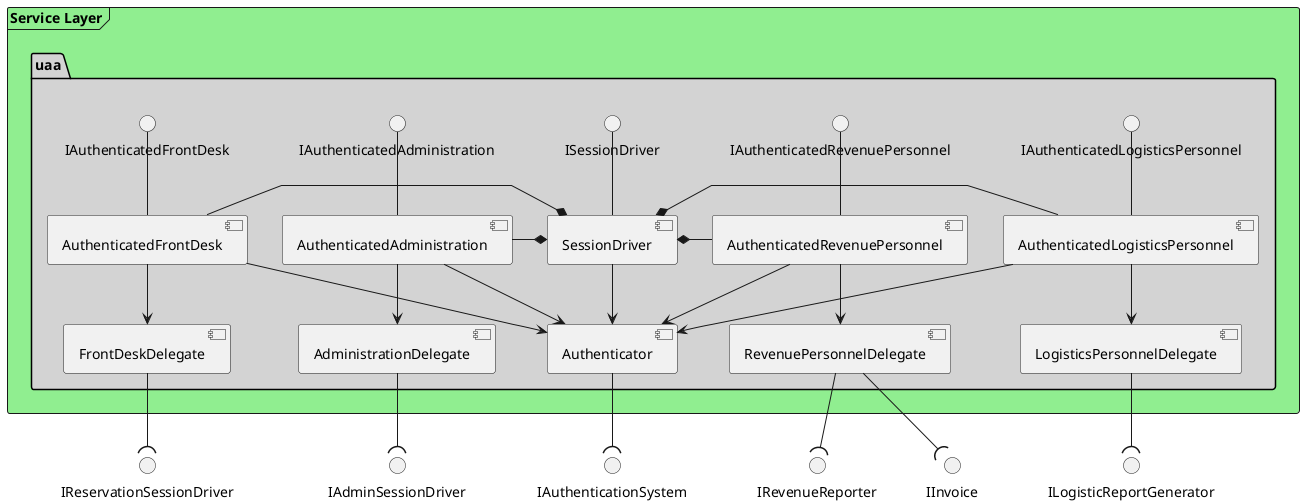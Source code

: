 @startuml

'skinparam linetype ortho
skinparam linetype polyline
'skinparam monochrome true

skinparam package {
    backgroundColor lightgrey
}

frame "Service Layer" #lightgreen {
    package "uaa" {
        ISessionDriver -- [SessionDriver]
        [Authenticator]
        [FrontDeskDelegate]
        IAuthenticatedFrontDesk -- [AuthenticatedFrontDesk]
        [AdministrationDelegate]
        IAuthenticatedAdministration -- [AuthenticatedAdministration]
        [RevenuePersonnelDelegate]
        IAuthenticatedRevenuePersonnel -- [AuthenticatedRevenuePersonnel]
        [LogisticsPersonnelDelegate]
        IAuthenticatedLogisticsPersonnel -- [AuthenticatedLogisticsPersonnel]

        AuthenticatedFrontDesk --> Authenticator
        AuthenticatedFrontDesk --> FrontDeskDelegate
        SessionDriver --> Authenticator
        AuthenticatedAdministration --> Authenticator
        AuthenticatedAdministration --> AdministrationDelegate
        AuthenticatedLogisticsPersonnel --> Authenticator
        AuthenticatedLogisticsPersonnel --> LogisticsPersonnelDelegate
        AuthenticatedRevenuePersonnel --> Authenticator
        AuthenticatedRevenuePersonnel --> RevenuePersonnelDelegate

        SessionDriver *- AuthenticatedFrontDesk
        SessionDriver *- AuthenticatedAdministration
        SessionDriver *- AuthenticatedRevenuePersonnel
        SessionDriver *- AuthenticatedLogisticsPersonnel
    }
}

'##---------------------------------##
'## Service to Business Logic Layer ##
'##---------------------------------##
AdministrationDelegate --( IAdminSessionDriver

Authenticator --( IAuthenticationSystem

FrontDeskDelegate --( IReservationSessionDriver

RevenuePersonnelDelegate --( IRevenueReporter
RevenuePersonnelDelegate --( IInvoice

LogisticsPersonnelDelegate --( ILogisticReportGenerator

@enduml